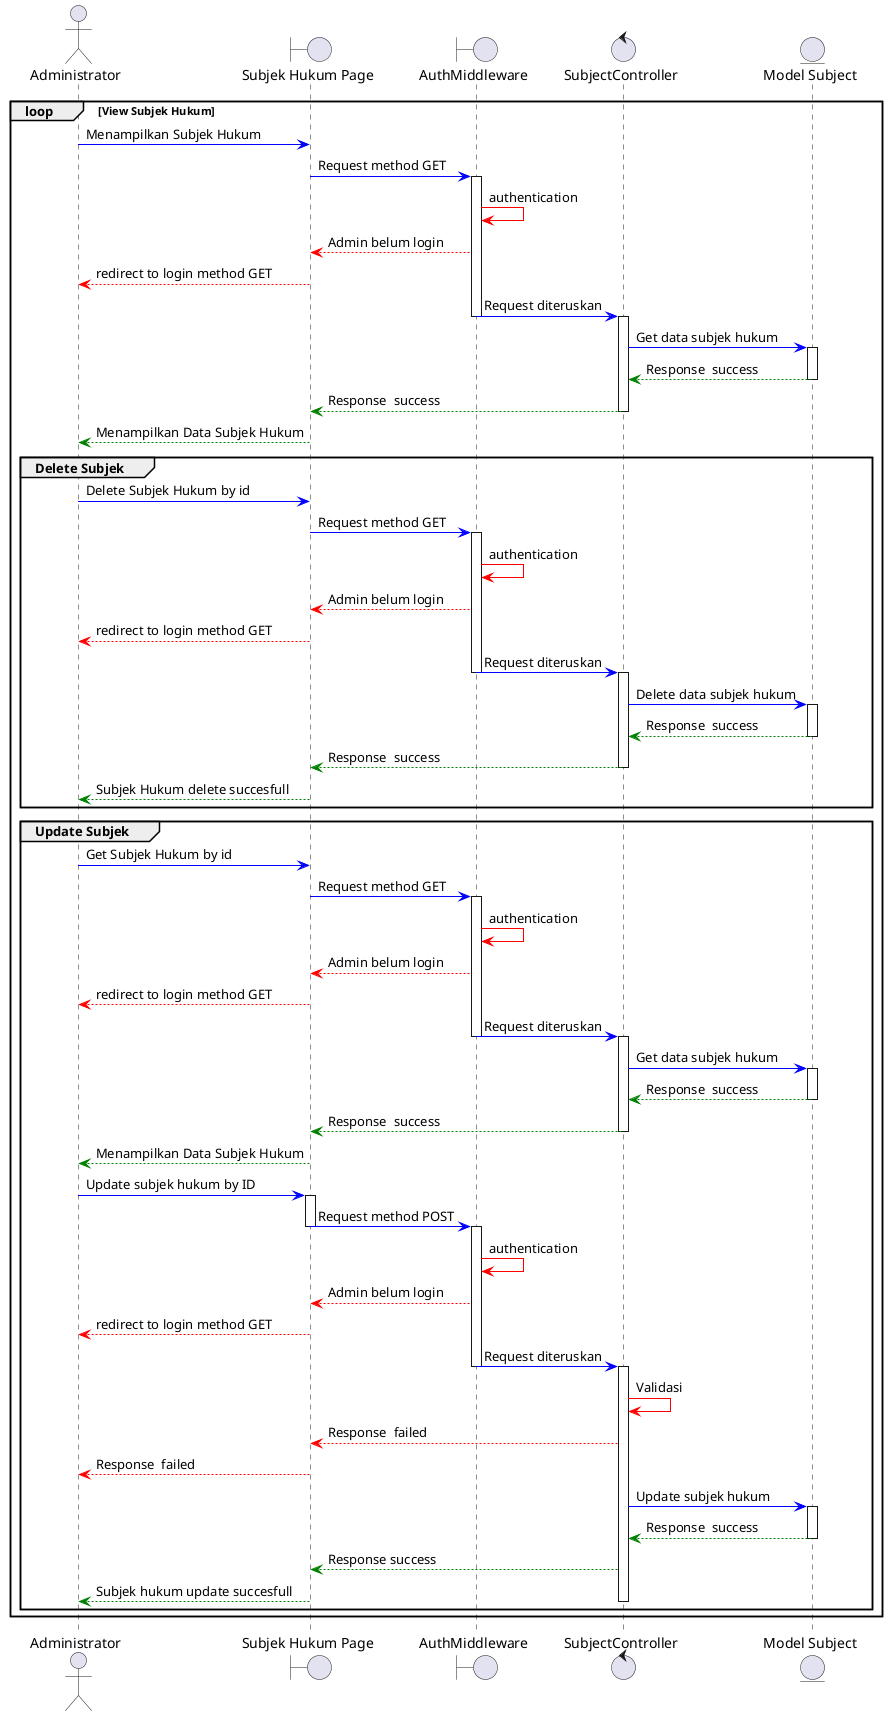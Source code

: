 @startuml


actor "Administrator" as admin
boundary "Subjek Hukum Page" as subjek
boundary "AuthMiddleware" as middleware
control "SubjectController" as controller
entity "Model Subject" as model
' database "Database" as db

loop View Subjek Hukum
    admin -[#Blue]> subjek : Menampilkan Subjek Hukum 
    ' note left: admin mengases subjek hukum
    subjek -[#Blue]> middleware: Request method GET
    activate middleware
            middleware -[#Red]> middleware: authentication
            middleware --[#Red]> subjek : Admin belum login
            subjek --[#Red]> admin : redirect to login method GET
            middleware -[#Blue]> controller : Request diteruskan
    deactivate middleware
            activate controller
                controller -[#Blue]> model : Get data subjek hukum
                    activate model
                    model --[#Green]> controller : Response  success
                    deactivate model
                    controller --[#Green]> subjek : Response  success
            deactivate controller
                subjek --[#Green]> admin : Menampilkan Data Subjek Hukum


        ' DELETE
        group Delete Subjek
            admin -[#Blue]> subjek : Delete Subjek Hukum by id
            ' note left: admin mengases subjek hukum

            subjek -[#Blue]> middleware:  Request method GET
        activate middleware
            middleware -[#Red]> middleware: authentication
            middleware --[#Red]> subjek : Admin belum login
            subjek --[#Red]> admin : redirect to login method GET
            middleware -[#Blue]> controller : Request diteruskan
        deactivate middleware
            activate controller
            controller -[#Blue]> model : Delete data subjek hukum
            activate model
            model --[#Green]> controller : Response  success
            deactivate model
            controller --[#Green]> subjek : Response  success
            deactivate controller
            subjek --[#Green]> admin : Subjek Hukum delete succesfull
        end


        ' UPDATE
        group Update Subjek
            admin -[#Blue]> subjek : Get Subjek Hukum by id
            ' note left: admin mengases subjek hukum

            subjek -[#Blue]> middleware: Request method GET
        activate middleware
            middleware -[#Red]> middleware: authentication
            middleware --[#Red]> subjek : Admin belum login
            subjek --[#Red]> admin : redirect to login method GET
            middleware -[#Blue]> controller : Request diteruskan
        deactivate middleware
            activate controller
            controller -[#Blue]> model : Get data subjek hukum
            activate model
            model --[#Green]> controller : Response  success
            deactivate model
            controller --[#Green]> subjek : Response  success
            deactivate controller
                subjek --[#Green]> admin : Menampilkan Data Subjek Hukum
            
             admin -[#Blue]> subjek : Update subjek hukum by ID
            activate subjek
             subjek -[#Blue]> middleware : Request method POST
            deactivate subjek
            
            activate middleware
             middleware -[#Red]> middleware : authentication
            middleware --[#Red]> subjek : Admin belum login
            subjek --[#Red]> admin : redirect to login method GET

            middleware -[#Blue]> controller : Request diteruskan
            deactivate middleware
            activate controller
            controller -[#Red]> controller : Validasi
            controller --[#Red]> subjek : Response  failed
            subjek --[#Red]> admin : Response  failed
            controller -[#Blue]> model : Update subjek hukum
            activate model 
            model --[#Green]> controller : Response  success
            deactivate model
            controller --[#Green]> subjek : Response success
            subjek --[#Green]> admin : Subjek hukum update succesfull
            deactivate controller

        deactivate middleware
            

            
        end


end


@enduml